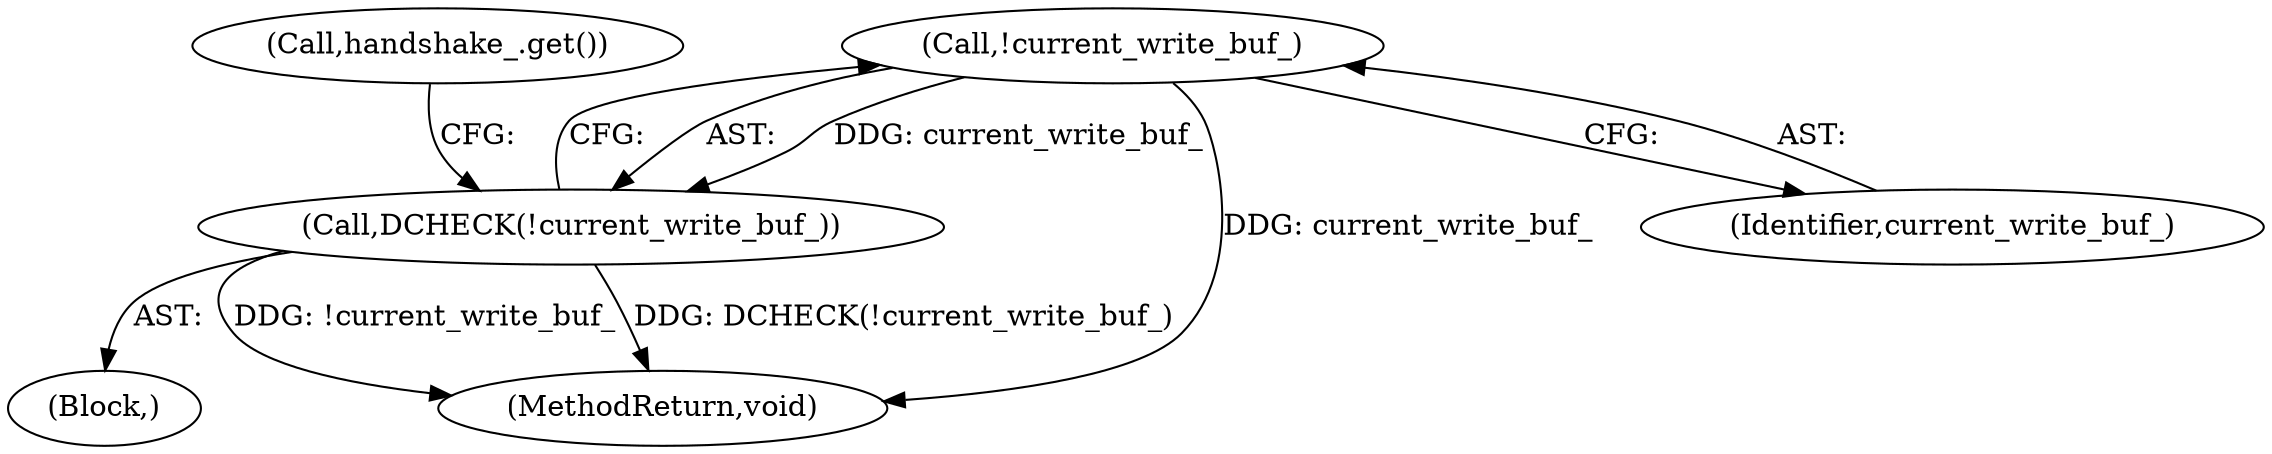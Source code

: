 digraph "0_Chrome_511d0a0a31a54e0cc0f15cb1b977dc9f9b20f0d3_0@API" {
"1000121" [label="(Call,!current_write_buf_)"];
"1000120" [label="(Call,DCHECK(!current_write_buf_))"];
"1000121" [label="(Call,!current_write_buf_)"];
"1000103" [label="(Block,)"];
"1000120" [label="(Call,DCHECK(!current_write_buf_))"];
"1000150" [label="(MethodReturn,void)"];
"1000125" [label="(Call,handshake_.get())"];
"1000122" [label="(Identifier,current_write_buf_)"];
"1000121" -> "1000120"  [label="AST: "];
"1000121" -> "1000122"  [label="CFG: "];
"1000122" -> "1000121"  [label="AST: "];
"1000120" -> "1000121"  [label="CFG: "];
"1000121" -> "1000150"  [label="DDG: current_write_buf_"];
"1000121" -> "1000120"  [label="DDG: current_write_buf_"];
"1000120" -> "1000103"  [label="AST: "];
"1000125" -> "1000120"  [label="CFG: "];
"1000120" -> "1000150"  [label="DDG: !current_write_buf_"];
"1000120" -> "1000150"  [label="DDG: DCHECK(!current_write_buf_)"];
}
